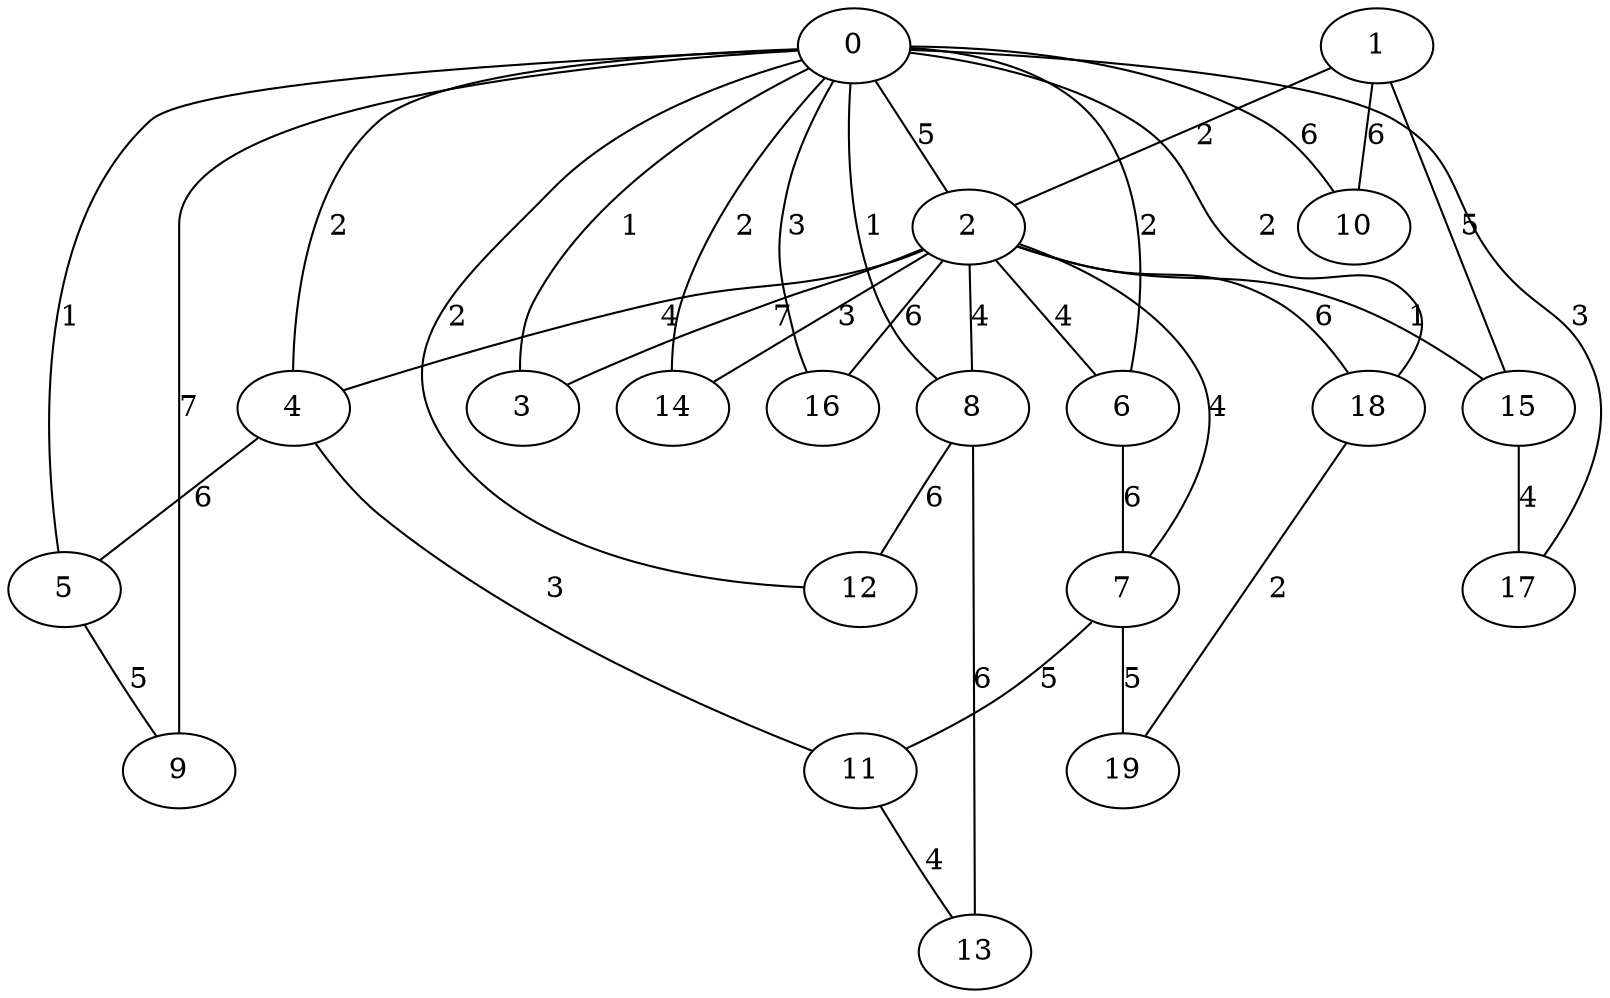 graph g {
  0 [ habit = 10, size = 439, x = 6, y = 4 ]
  1 [ habit = 6, size = 441, x = 1, y = 5 ]
  2 [ habit = 1, size = 303, x = 4, y = 6 ]
  3 [ habit = 1, size = 94, x = 5, y = 2 ]
  4 [ habit = 3, size = 290, x = 7, y = 6 ]
  5 [ base = 1, habit = 9, size = 159, x = 8, y = 3 ]
  6 [ habit = 4, size = 288, x = 4, y = 5 ]
  7 [ habit = 4, size = 412, x = 6, y = 8 ]
  8 [ habit = 8, size = 117, x = 6, y = 6 ]
  9 [ habit = 7, size = 83, x = 9, y = 1 ]
  10 [ habit = 4, size = 393, x = 2, y = 2 ]
  11 [ habit = 1, size = 167, x = 8, y = 9 ]
  12 [ habit = 9, size = 107, x = 7, y = 2 ]
  13 [ habit = 7, size = 453, x = 7, y = 10 ]
  14 [ habit = 10, size = 481, x = 3, y = 3 ]
  15 [ base = 2, habit = 7, size = 163, x = 2, y = 7 ]
  16 [ habit = 9, size = 374, x = 4, y = 2 ]
  17 [ habit = 1, size = 307, x = 4, y = 7 ]
  18 [ habit = 7, size = 133, x = 8, y = 5 ]
  19 [ habit = 2, size = 470, x = 10, y = 7 ]

  0 -- 2 [ label = 5, weight = 5 ]
  0 -- 3 [ label = 1, weight = 1 ]
  0 -- 4 [ label = 2, weight = 2 ]
  0 -- 5 [ label = 1, weight = 1 ]
  0 -- 6 [ label = 2, weight = 2 ]
  0 -- 8 [ label = 1, weight = 1 ]
  0 -- 9 [ label = 7, weight = 7 ]
  0 -- 10 [ label = 6, weight = 6 ]
  0 -- 12 [ label = 2, weight = 2 ]
  0 -- 14 [ label = 2, weight = 2 ]
  0 -- 16 [ label = 3, weight = 3 ]
  0 -- 17 [ label = 3, weight = 3 ]
  0 -- 18 [ label = 2, weight = 2 ]
  1 -- 2 [ label = 2, weight = 2 ]
  1 -- 10 [ label = 6, weight = 6 ]
  1 -- 15 [ label = 5, weight = 5 ]
  2 -- 8 [ label = 4, weight = 4 ]
  2 -- 3 [ label = 7, weight = 7 ]
  2 -- 6 [ label = 4, weight = 4 ]
  2 -- 7 [ label = 4, weight = 4 ]
  2 -- 14 [ label = 3, weight = 3 ]
  2 -- 18 [ label = 6, weight = 6 ]
  2 -- 16 [ label = 6, weight = 6 ]
  2 -- 4 [ label = 4, weight = 4 ]
  2 -- 15 [ label = 1, weight = 1 ]
  4 -- 5 [ label = 6, weight = 6 ]
  4 -- 11 [ label = 3, weight = 3 ]
  5 -- 9 [ label = 5, weight = 5 ]
  6 -- 7 [ label = 6, weight = 6 ]
  7 -- 11 [ label = 5, weight = 5 ]
  7 -- 19 [ label = 5, weight = 5 ]
  8 -- 12 [ label = 6, weight = 6 ]
  8 -- 13 [ label = 6, weight = 6 ]
  11 -- 13 [ label = 4, weight = 4 ]
  15 -- 17 [ label = 4, weight = 4 ]
  18 -- 19 [ label = 2, weight = 2 ]
}
